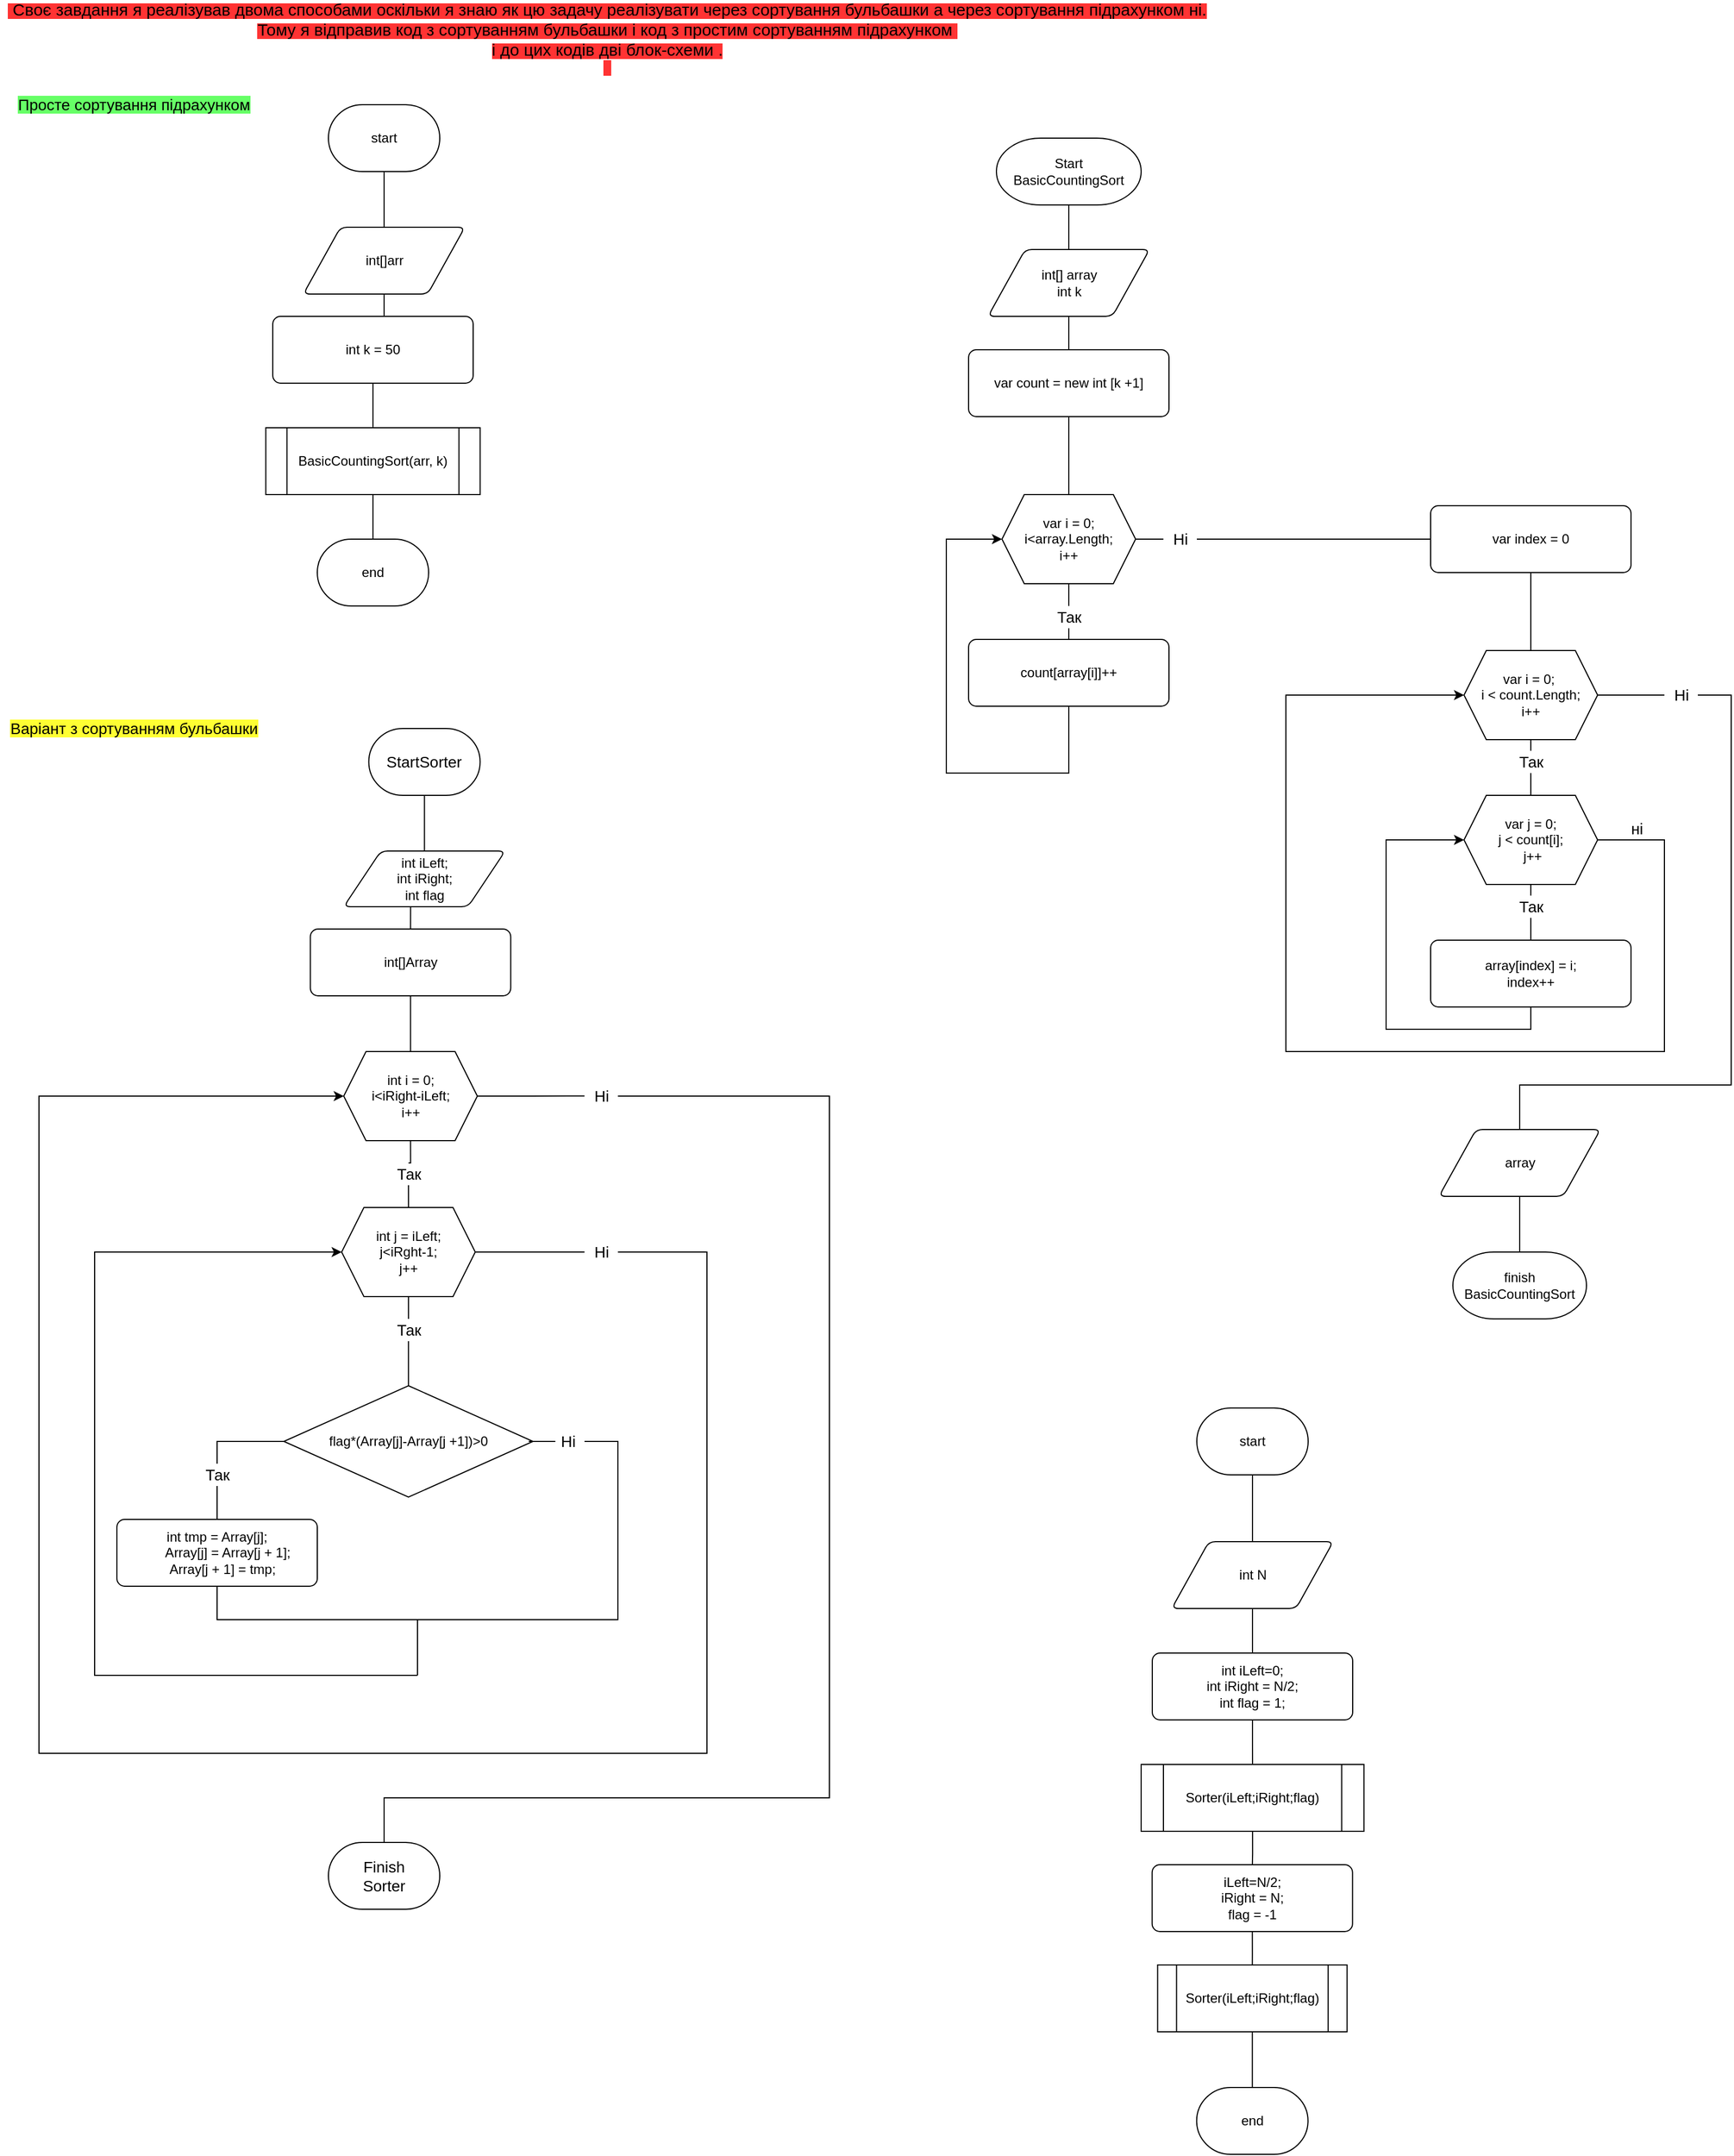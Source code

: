 <mxfile version="13.9.9" type="device"><diagram id="kf_9MciJ9-tfrME8IOqh" name="Сторінка-8"><mxGraphModel dx="1463" dy="846" grid="1" gridSize="10" guides="1" tooltips="1" connect="1" arrows="1" fold="1" page="1" pageScale="1" pageWidth="2339" pageHeight="3300" math="0" shadow="0"><root><mxCell id="FsfFeC30YdiEKR4lrUuj-0"/><mxCell id="FsfFeC30YdiEKR4lrUuj-1" parent="FsfFeC30YdiEKR4lrUuj-0"/><mxCell id="FsfFeC30YdiEKR4lrUuj-2" value="finish&lt;br&gt;BasicCountingSort" style="strokeWidth=1;html=1;shape=mxgraph.flowchart.terminator;whiteSpace=wrap;" parent="FsfFeC30YdiEKR4lrUuj-1" vertex="1"><mxGeometry x="1310" y="1150" width="120" height="60" as="geometry"/></mxCell><mxCell id="pcudjLyHEn-IwoY_Ccwi-2" style="edgeStyle=orthogonalEdgeStyle;rounded=0;orthogonalLoop=1;jettySize=auto;html=1;exitX=0.5;exitY=1;exitDx=0;exitDy=0;exitPerimeter=0;entryX=0.5;entryY=0;entryDx=0;entryDy=0;startArrow=none;startFill=0;endArrow=none;endFill=0;" parent="FsfFeC30YdiEKR4lrUuj-1" source="FsfFeC30YdiEKR4lrUuj-3" target="pcudjLyHEn-IwoY_Ccwi-1" edge="1"><mxGeometry relative="1" as="geometry"/></mxCell><mxCell id="FsfFeC30YdiEKR4lrUuj-3" value="Start BasicCountingSort" style="strokeWidth=1;html=1;shape=mxgraph.flowchart.terminator;whiteSpace=wrap;hachureGap=4;pointerEvents=0;" parent="FsfFeC30YdiEKR4lrUuj-1" vertex="1"><mxGeometry x="900" y="150" width="130" height="60" as="geometry"/></mxCell><mxCell id="pcudjLyHEn-IwoY_Ccwi-0" value="&lt;span style=&quot;background-color: rgb(255 , 51 , 51)&quot;&gt;&lt;font style=&quot;font-size: 15px&quot;&gt;&amp;nbsp;Своє завдання я реалізував двома способами оскільки я знаю як цю задачу реалізувати через сортування бульбашки а через сортування підрахунком ні.&lt;br&gt;&lt;/font&gt;&lt;font style=&quot;font-size: 15px&quot;&gt;Тому я відправив код з сортуванням бульбашки і код з простим сортуванням підрахунком&amp;nbsp;&lt;br&gt;&lt;/font&gt;&lt;font style=&quot;font-size: 15px&quot;&gt;і до цих кодів дві блок-схеми .&lt;br&gt;&lt;/font&gt;&amp;nbsp;&amp;nbsp;&lt;/span&gt;" style="text;html=1;align=center;verticalAlign=middle;resizable=0;points=[];autosize=1;" parent="FsfFeC30YdiEKR4lrUuj-1" vertex="1"><mxGeometry x="5" y="30" width="1090" height="60" as="geometry"/></mxCell><mxCell id="pcudjLyHEn-IwoY_Ccwi-5" style="edgeStyle=orthogonalEdgeStyle;rounded=0;orthogonalLoop=1;jettySize=auto;html=1;exitX=0.5;exitY=1;exitDx=0;exitDy=0;startArrow=none;startFill=0;endArrow=none;endFill=0;" parent="FsfFeC30YdiEKR4lrUuj-1" source="pcudjLyHEn-IwoY_Ccwi-1" target="pcudjLyHEn-IwoY_Ccwi-3" edge="1"><mxGeometry relative="1" as="geometry"/></mxCell><mxCell id="pcudjLyHEn-IwoY_Ccwi-1" value="int[] array&lt;br&gt;int k" style="shape=parallelogram;html=1;strokeWidth=1;perimeter=parallelogramPerimeter;whiteSpace=wrap;rounded=1;arcSize=12;size=0.23;" parent="FsfFeC30YdiEKR4lrUuj-1" vertex="1"><mxGeometry x="892.5" y="250" width="145" height="60" as="geometry"/></mxCell><mxCell id="pcudjLyHEn-IwoY_Ccwi-6" style="edgeStyle=orthogonalEdgeStyle;rounded=0;orthogonalLoop=1;jettySize=auto;html=1;exitX=0.5;exitY=1;exitDx=0;exitDy=0;entryX=0.5;entryY=0;entryDx=0;entryDy=0;startArrow=none;startFill=0;endArrow=none;endFill=0;" parent="FsfFeC30YdiEKR4lrUuj-1" source="pcudjLyHEn-IwoY_Ccwi-3" target="pcudjLyHEn-IwoY_Ccwi-4" edge="1"><mxGeometry relative="1" as="geometry"/></mxCell><mxCell id="pcudjLyHEn-IwoY_Ccwi-3" value="var count = new int [k +1]" style="rounded=1;whiteSpace=wrap;html=1;absoluteArcSize=1;arcSize=14;strokeWidth=1;" parent="FsfFeC30YdiEKR4lrUuj-1" vertex="1"><mxGeometry x="875" y="340" width="180" height="60" as="geometry"/></mxCell><mxCell id="pcudjLyHEn-IwoY_Ccwi-8" style="edgeStyle=orthogonalEdgeStyle;rounded=0;orthogonalLoop=1;jettySize=auto;html=1;exitX=0.5;exitY=1;exitDx=0;exitDy=0;entryX=0.5;entryY=0;entryDx=0;entryDy=0;startArrow=none;startFill=0;endArrow=none;endFill=0;" parent="FsfFeC30YdiEKR4lrUuj-1" source="CJ1qbDi6JG1JYIjYfmj2-3" target="pcudjLyHEn-IwoY_Ccwi-7" edge="1"><mxGeometry relative="1" as="geometry"/></mxCell><mxCell id="CJ1qbDi6JG1JYIjYfmj2-0" style="edgeStyle=orthogonalEdgeStyle;rounded=0;orthogonalLoop=1;jettySize=auto;html=1;exitX=1;exitY=0.5;exitDx=0;exitDy=0;startArrow=none;startFill=0;endArrow=none;endFill=0;entryX=0;entryY=0.5;entryDx=0;entryDy=0;" parent="FsfFeC30YdiEKR4lrUuj-1" source="CJ1qbDi6JG1JYIjYfmj2-5" target="CJ1qbDi6JG1JYIjYfmj2-7" edge="1"><mxGeometry relative="1" as="geometry"><mxPoint x="1110" y="510" as="targetPoint"/></mxGeometry></mxCell><mxCell id="pcudjLyHEn-IwoY_Ccwi-4" value="var i = 0; i&amp;lt;array.Length;&lt;br&gt;i++" style="shape=hexagon;perimeter=hexagonPerimeter2;whiteSpace=wrap;html=1;fixedSize=1;hachureGap=4;pointerEvents=0;" parent="FsfFeC30YdiEKR4lrUuj-1" vertex="1"><mxGeometry x="905" y="470" width="120" height="80" as="geometry"/></mxCell><mxCell id="CJ1qbDi6JG1JYIjYfmj2-1" style="edgeStyle=orthogonalEdgeStyle;rounded=0;orthogonalLoop=1;jettySize=auto;html=1;exitX=0.5;exitY=1;exitDx=0;exitDy=0;startArrow=none;startFill=0;endArrow=classic;endFill=1;entryX=0;entryY=0.5;entryDx=0;entryDy=0;" parent="FsfFeC30YdiEKR4lrUuj-1" source="pcudjLyHEn-IwoY_Ccwi-7" target="pcudjLyHEn-IwoY_Ccwi-4" edge="1"><mxGeometry relative="1" as="geometry"><mxPoint x="965" y="430" as="targetPoint"/><Array as="points"><mxPoint x="965" y="720"/><mxPoint x="855" y="720"/><mxPoint x="855" y="510"/></Array></mxGeometry></mxCell><mxCell id="pcudjLyHEn-IwoY_Ccwi-7" value="count[array[i]]++" style="rounded=1;whiteSpace=wrap;html=1;absoluteArcSize=1;arcSize=14;strokeWidth=1;" parent="FsfFeC30YdiEKR4lrUuj-1" vertex="1"><mxGeometry x="875" y="600" width="180" height="60" as="geometry"/></mxCell><mxCell id="CJ1qbDi6JG1JYIjYfmj2-3" value="&lt;span style=&quot;font-size: 14px&quot;&gt;Так&lt;/span&gt;" style="text;html=1;align=center;verticalAlign=middle;resizable=0;points=[];autosize=1;" parent="FsfFeC30YdiEKR4lrUuj-1" vertex="1"><mxGeometry x="945" y="570" width="40" height="20" as="geometry"/></mxCell><mxCell id="CJ1qbDi6JG1JYIjYfmj2-4" style="edgeStyle=orthogonalEdgeStyle;rounded=0;orthogonalLoop=1;jettySize=auto;html=1;exitX=0.5;exitY=1;exitDx=0;exitDy=0;entryX=0.5;entryY=0;entryDx=0;entryDy=0;startArrow=none;startFill=0;endArrow=none;endFill=0;" parent="FsfFeC30YdiEKR4lrUuj-1" source="pcudjLyHEn-IwoY_Ccwi-4" target="CJ1qbDi6JG1JYIjYfmj2-3" edge="1"><mxGeometry relative="1" as="geometry"><mxPoint x="965" y="550" as="sourcePoint"/><mxPoint x="965" y="600" as="targetPoint"/></mxGeometry></mxCell><mxCell id="CJ1qbDi6JG1JYIjYfmj2-5" value="&lt;span style=&quot;font-size: 14px&quot;&gt;Ні&lt;/span&gt;" style="text;html=1;align=center;verticalAlign=middle;resizable=0;points=[];autosize=1;" parent="FsfFeC30YdiEKR4lrUuj-1" vertex="1"><mxGeometry x="1050" y="500" width="30" height="20" as="geometry"/></mxCell><mxCell id="CJ1qbDi6JG1JYIjYfmj2-6" style="edgeStyle=orthogonalEdgeStyle;rounded=0;orthogonalLoop=1;jettySize=auto;html=1;exitX=1;exitY=0.5;exitDx=0;exitDy=0;startArrow=none;startFill=0;endArrow=none;endFill=0;" parent="FsfFeC30YdiEKR4lrUuj-1" source="pcudjLyHEn-IwoY_Ccwi-4" target="CJ1qbDi6JG1JYIjYfmj2-5" edge="1"><mxGeometry relative="1" as="geometry"><mxPoint x="1110" y="510" as="targetPoint"/><mxPoint x="1025" y="510" as="sourcePoint"/></mxGeometry></mxCell><mxCell id="CJ1qbDi6JG1JYIjYfmj2-9" style="edgeStyle=orthogonalEdgeStyle;rounded=0;orthogonalLoop=1;jettySize=auto;html=1;exitX=0.5;exitY=1;exitDx=0;exitDy=0;entryX=0.5;entryY=0;entryDx=0;entryDy=0;startArrow=none;startFill=0;endArrow=none;endFill=0;" parent="FsfFeC30YdiEKR4lrUuj-1" source="CJ1qbDi6JG1JYIjYfmj2-7" target="CJ1qbDi6JG1JYIjYfmj2-8" edge="1"><mxGeometry relative="1" as="geometry"/></mxCell><mxCell id="CJ1qbDi6JG1JYIjYfmj2-7" value="var index = 0" style="rounded=1;whiteSpace=wrap;html=1;absoluteArcSize=1;arcSize=14;strokeWidth=1;" parent="FsfFeC30YdiEKR4lrUuj-1" vertex="1"><mxGeometry x="1290" y="480" width="180" height="60" as="geometry"/></mxCell><mxCell id="CJ1qbDi6JG1JYIjYfmj2-11" style="edgeStyle=orthogonalEdgeStyle;rounded=0;orthogonalLoop=1;jettySize=auto;html=1;exitX=0.5;exitY=1;exitDx=0;exitDy=0;entryX=0.5;entryY=0;entryDx=0;entryDy=0;startArrow=none;startFill=0;endArrow=none;endFill=0;" parent="FsfFeC30YdiEKR4lrUuj-1" source="CJ1qbDi6JG1JYIjYfmj2-18" target="CJ1qbDi6JG1JYIjYfmj2-10" edge="1"><mxGeometry relative="1" as="geometry"/></mxCell><mxCell id="CJ1qbDi6JG1JYIjYfmj2-22" style="edgeStyle=orthogonalEdgeStyle;rounded=0;orthogonalLoop=1;jettySize=auto;html=1;exitX=1;exitY=0.5;exitDx=0;exitDy=0;startArrow=none;startFill=0;endArrow=none;endFill=0;" parent="FsfFeC30YdiEKR4lrUuj-1" source="D9-PMc0GPp5RgJ6MKdMw-0" target="CJ1qbDi6JG1JYIjYfmj2-23" edge="1"><mxGeometry relative="1" as="geometry"><mxPoint x="1370" y="1070" as="targetPoint"/><Array as="points"><mxPoint x="1560" y="650"/><mxPoint x="1560" y="1000"/><mxPoint x="1370" y="1000"/></Array></mxGeometry></mxCell><mxCell id="CJ1qbDi6JG1JYIjYfmj2-8" value="var i = 0;&amp;nbsp;&lt;br&gt;i &amp;lt; count.Length;&lt;br&gt;i++" style="shape=hexagon;perimeter=hexagonPerimeter2;whiteSpace=wrap;html=1;fixedSize=1;hachureGap=4;pointerEvents=0;" parent="FsfFeC30YdiEKR4lrUuj-1" vertex="1"><mxGeometry x="1320" y="610" width="120" height="80" as="geometry"/></mxCell><mxCell id="CJ1qbDi6JG1JYIjYfmj2-13" style="edgeStyle=orthogonalEdgeStyle;rounded=0;orthogonalLoop=1;jettySize=auto;html=1;exitX=0.5;exitY=1;exitDx=0;exitDy=0;entryX=0.5;entryY=0;entryDx=0;entryDy=0;startArrow=none;startFill=0;endArrow=none;endFill=0;" parent="FsfFeC30YdiEKR4lrUuj-1" source="CJ1qbDi6JG1JYIjYfmj2-15" target="CJ1qbDi6JG1JYIjYfmj2-12" edge="1"><mxGeometry relative="1" as="geometry"/></mxCell><mxCell id="CJ1qbDi6JG1JYIjYfmj2-21" style="edgeStyle=orthogonalEdgeStyle;rounded=0;orthogonalLoop=1;jettySize=auto;html=1;exitX=1;exitY=0.5;exitDx=0;exitDy=0;startArrow=none;startFill=0;endArrow=classic;endFill=1;entryX=0;entryY=0.5;entryDx=0;entryDy=0;" parent="FsfFeC30YdiEKR4lrUuj-1" source="CJ1qbDi6JG1JYIjYfmj2-10" target="CJ1qbDi6JG1JYIjYfmj2-8" edge="1"><mxGeometry relative="1" as="geometry"><mxPoint x="1080" y="960" as="targetPoint"/><Array as="points"><mxPoint x="1500" y="780"/><mxPoint x="1500" y="970"/><mxPoint x="1160" y="970"/><mxPoint x="1160" y="650"/></Array></mxGeometry></mxCell><mxCell id="CJ1qbDi6JG1JYIjYfmj2-10" value="var j = 0;&lt;br&gt;j &amp;lt; count[i];&lt;br&gt;&amp;nbsp;j++" style="shape=hexagon;perimeter=hexagonPerimeter2;whiteSpace=wrap;html=1;fixedSize=1;hachureGap=4;pointerEvents=0;" parent="FsfFeC30YdiEKR4lrUuj-1" vertex="1"><mxGeometry x="1320" y="740" width="120" height="80" as="geometry"/></mxCell><mxCell id="CJ1qbDi6JG1JYIjYfmj2-20" style="edgeStyle=orthogonalEdgeStyle;rounded=0;orthogonalLoop=1;jettySize=auto;html=1;exitX=0.5;exitY=1;exitDx=0;exitDy=0;startArrow=none;startFill=0;endArrow=classic;endFill=1;entryX=0;entryY=0.5;entryDx=0;entryDy=0;" parent="FsfFeC30YdiEKR4lrUuj-1" source="CJ1qbDi6JG1JYIjYfmj2-12" target="CJ1qbDi6JG1JYIjYfmj2-10" edge="1"><mxGeometry relative="1" as="geometry"><mxPoint x="1290" y="800" as="targetPoint"/><Array as="points"><mxPoint x="1380" y="950"/><mxPoint x="1250" y="950"/><mxPoint x="1250" y="780"/></Array></mxGeometry></mxCell><mxCell id="CJ1qbDi6JG1JYIjYfmj2-12" value="array[index] = i;&lt;br&gt;index++" style="rounded=1;whiteSpace=wrap;html=1;absoluteArcSize=1;arcSize=14;strokeWidth=1;" parent="FsfFeC30YdiEKR4lrUuj-1" vertex="1"><mxGeometry x="1290" y="870" width="180" height="60" as="geometry"/></mxCell><mxCell id="CJ1qbDi6JG1JYIjYfmj2-15" value="&lt;font style=&quot;font-size: 14px&quot;&gt;Так&lt;/font&gt;" style="text;html=1;align=center;verticalAlign=middle;resizable=0;points=[];autosize=1;" parent="FsfFeC30YdiEKR4lrUuj-1" vertex="1"><mxGeometry x="1360" y="830" width="40" height="20" as="geometry"/></mxCell><mxCell id="CJ1qbDi6JG1JYIjYfmj2-16" style="edgeStyle=orthogonalEdgeStyle;rounded=0;orthogonalLoop=1;jettySize=auto;html=1;exitX=0.5;exitY=1;exitDx=0;exitDy=0;entryX=0.5;entryY=0;entryDx=0;entryDy=0;startArrow=none;startFill=0;endArrow=none;endFill=0;" parent="FsfFeC30YdiEKR4lrUuj-1" source="CJ1qbDi6JG1JYIjYfmj2-10" target="CJ1qbDi6JG1JYIjYfmj2-15" edge="1"><mxGeometry relative="1" as="geometry"><mxPoint x="1380" y="820" as="sourcePoint"/><mxPoint x="1380" y="870" as="targetPoint"/></mxGeometry></mxCell><mxCell id="CJ1qbDi6JG1JYIjYfmj2-18" value="&lt;font style=&quot;font-size: 14px&quot;&gt;Так&lt;/font&gt;" style="text;html=1;align=center;verticalAlign=middle;resizable=0;points=[];autosize=1;" parent="FsfFeC30YdiEKR4lrUuj-1" vertex="1"><mxGeometry x="1360" y="700" width="40" height="20" as="geometry"/></mxCell><mxCell id="CJ1qbDi6JG1JYIjYfmj2-19" style="edgeStyle=orthogonalEdgeStyle;rounded=0;orthogonalLoop=1;jettySize=auto;html=1;exitX=0.5;exitY=1;exitDx=0;exitDy=0;entryX=0.5;entryY=0;entryDx=0;entryDy=0;startArrow=none;startFill=0;endArrow=none;endFill=0;" parent="FsfFeC30YdiEKR4lrUuj-1" source="CJ1qbDi6JG1JYIjYfmj2-8" target="CJ1qbDi6JG1JYIjYfmj2-18" edge="1"><mxGeometry relative="1" as="geometry"><mxPoint x="1380" y="690" as="sourcePoint"/><mxPoint x="1380" y="740" as="targetPoint"/></mxGeometry></mxCell><mxCell id="muwZJyDsFNv6uwv7J8aJ-0" style="edgeStyle=orthogonalEdgeStyle;rounded=0;orthogonalLoop=1;jettySize=auto;html=1;exitX=0.5;exitY=1;exitDx=0;exitDy=0;entryX=0.5;entryY=0;entryDx=0;entryDy=0;entryPerimeter=0;startArrow=none;startFill=0;endArrow=none;endFill=0;" parent="FsfFeC30YdiEKR4lrUuj-1" source="CJ1qbDi6JG1JYIjYfmj2-23" target="FsfFeC30YdiEKR4lrUuj-2" edge="1"><mxGeometry relative="1" as="geometry"/></mxCell><mxCell id="CJ1qbDi6JG1JYIjYfmj2-23" value="array" style="shape=parallelogram;html=1;strokeWidth=1;perimeter=parallelogramPerimeter;whiteSpace=wrap;rounded=1;arcSize=12;size=0.23;" parent="FsfFeC30YdiEKR4lrUuj-1" vertex="1"><mxGeometry x="1297.5" y="1040" width="145" height="60" as="geometry"/></mxCell><mxCell id="muwZJyDsFNv6uwv7J8aJ-4" style="edgeStyle=orthogonalEdgeStyle;rounded=0;orthogonalLoop=1;jettySize=auto;html=1;exitX=0.5;exitY=1;exitDx=0;exitDy=0;exitPerimeter=0;entryX=0.5;entryY=0;entryDx=0;entryDy=0;startArrow=none;startFill=0;endArrow=none;endFill=0;" parent="FsfFeC30YdiEKR4lrUuj-1" source="muwZJyDsFNv6uwv7J8aJ-1" target="muwZJyDsFNv6uwv7J8aJ-3" edge="1"><mxGeometry relative="1" as="geometry"/></mxCell><mxCell id="muwZJyDsFNv6uwv7J8aJ-1" value="start" style="strokeWidth=1;html=1;shape=mxgraph.flowchart.terminator;whiteSpace=wrap;hachureGap=4;pointerEvents=0;" parent="FsfFeC30YdiEKR4lrUuj-1" vertex="1"><mxGeometry x="300" y="120" width="100" height="60" as="geometry"/></mxCell><mxCell id="muwZJyDsFNv6uwv7J8aJ-2" value="end" style="strokeWidth=1;html=1;shape=mxgraph.flowchart.terminator;whiteSpace=wrap;" parent="FsfFeC30YdiEKR4lrUuj-1" vertex="1"><mxGeometry x="290" y="510" width="100" height="60" as="geometry"/></mxCell><mxCell id="muwZJyDsFNv6uwv7J8aJ-5" style="edgeStyle=orthogonalEdgeStyle;rounded=0;orthogonalLoop=1;jettySize=auto;html=1;exitX=0.5;exitY=1;exitDx=0;exitDy=0;startArrow=none;startFill=0;endArrow=none;endFill=0;" parent="FsfFeC30YdiEKR4lrUuj-1" source="muwZJyDsFNv6uwv7J8aJ-3" target="muwZJyDsFNv6uwv7J8aJ-6" edge="1"><mxGeometry relative="1" as="geometry"><mxPoint x="340" y="320" as="targetPoint"/></mxGeometry></mxCell><mxCell id="muwZJyDsFNv6uwv7J8aJ-3" value="int[]arr" style="shape=parallelogram;html=1;strokeWidth=1;perimeter=parallelogramPerimeter;whiteSpace=wrap;rounded=1;arcSize=12;size=0.23;" parent="FsfFeC30YdiEKR4lrUuj-1" vertex="1"><mxGeometry x="277.5" y="230" width="145" height="60" as="geometry"/></mxCell><mxCell id="muwZJyDsFNv6uwv7J8aJ-8" style="edgeStyle=orthogonalEdgeStyle;rounded=0;orthogonalLoop=1;jettySize=auto;html=1;exitX=0.5;exitY=1;exitDx=0;exitDy=0;entryX=0.5;entryY=0;entryDx=0;entryDy=0;startArrow=none;startFill=0;endArrow=none;endFill=0;" parent="FsfFeC30YdiEKR4lrUuj-1" source="muwZJyDsFNv6uwv7J8aJ-6" target="muwZJyDsFNv6uwv7J8aJ-7" edge="1"><mxGeometry relative="1" as="geometry"/></mxCell><mxCell id="muwZJyDsFNv6uwv7J8aJ-6" value="int k = 50" style="rounded=1;whiteSpace=wrap;html=1;absoluteArcSize=1;arcSize=14;strokeWidth=1;" parent="FsfFeC30YdiEKR4lrUuj-1" vertex="1"><mxGeometry x="250" y="310" width="180" height="60" as="geometry"/></mxCell><mxCell id="muwZJyDsFNv6uwv7J8aJ-9" style="edgeStyle=orthogonalEdgeStyle;rounded=0;orthogonalLoop=1;jettySize=auto;html=1;exitX=0.5;exitY=1;exitDx=0;exitDy=0;entryX=0.5;entryY=0;entryDx=0;entryDy=0;entryPerimeter=0;startArrow=none;startFill=0;endArrow=none;endFill=0;" parent="FsfFeC30YdiEKR4lrUuj-1" source="muwZJyDsFNv6uwv7J8aJ-7" target="muwZJyDsFNv6uwv7J8aJ-2" edge="1"><mxGeometry relative="1" as="geometry"/></mxCell><mxCell id="muwZJyDsFNv6uwv7J8aJ-7" value="BasicCountingSort(arr, k)" style="shape=process;whiteSpace=wrap;html=1;backgroundOutline=1;" parent="FsfFeC30YdiEKR4lrUuj-1" vertex="1"><mxGeometry x="243.75" y="410" width="192.5" height="60" as="geometry"/></mxCell><mxCell id="muwZJyDsFNv6uwv7J8aJ-10" value="&lt;font style=&quot;font-size: 14px ; background-color: rgb(102 , 255 , 102)&quot;&gt;Просте сортування підрахунком&lt;/font&gt;" style="text;html=1;align=center;verticalAlign=middle;resizable=0;points=[];autosize=1;" parent="FsfFeC30YdiEKR4lrUuj-1" vertex="1"><mxGeometry x="15" y="110" width="220" height="20" as="geometry"/></mxCell><mxCell id="muwZJyDsFNv6uwv7J8aJ-12" value="&lt;font style=&quot;font-size: 14px ; background-color: rgb(255 , 255 , 51)&quot;&gt;Варіант з сортуванням бульбашки&lt;/font&gt;" style="text;html=1;align=center;verticalAlign=middle;resizable=0;points=[];autosize=1;" parent="FsfFeC30YdiEKR4lrUuj-1" vertex="1"><mxGeometry x="5" y="670" width="240" height="20" as="geometry"/></mxCell><mxCell id="muwZJyDsFNv6uwv7J8aJ-13" value="&lt;font style=&quot;font-size: 14px&quot;&gt;Finish&lt;/font&gt;&lt;br&gt;&lt;font style=&quot;font-size: 14px&quot;&gt;Sorter&lt;/font&gt;" style="strokeWidth=1;html=1;shape=mxgraph.flowchart.terminator;whiteSpace=wrap;" parent="FsfFeC30YdiEKR4lrUuj-1" vertex="1"><mxGeometry x="300" y="1680" width="100" height="60" as="geometry"/></mxCell><mxCell id="muwZJyDsFNv6uwv7J8aJ-16" style="edgeStyle=orthogonalEdgeStyle;rounded=0;orthogonalLoop=1;jettySize=auto;html=1;exitX=0.5;exitY=1;exitDx=0;exitDy=0;exitPerimeter=0;startArrow=none;startFill=0;endArrow=none;endFill=0;" parent="FsfFeC30YdiEKR4lrUuj-1" source="muwZJyDsFNv6uwv7J8aJ-14" target="muwZJyDsFNv6uwv7J8aJ-15" edge="1"><mxGeometry relative="1" as="geometry"/></mxCell><mxCell id="muwZJyDsFNv6uwv7J8aJ-14" value="&lt;font style=&quot;font-size: 14px&quot;&gt;StartSorter&lt;/font&gt;" style="strokeWidth=1;html=1;shape=mxgraph.flowchart.terminator;whiteSpace=wrap;hachureGap=4;pointerEvents=0;" parent="FsfFeC30YdiEKR4lrUuj-1" vertex="1"><mxGeometry x="336.25" y="680" width="100" height="60" as="geometry"/></mxCell><mxCell id="muwZJyDsFNv6uwv7J8aJ-30" style="edgeStyle=orthogonalEdgeStyle;rounded=0;orthogonalLoop=1;jettySize=auto;html=1;exitX=0.5;exitY=1;exitDx=0;exitDy=0;entryX=0.5;entryY=0;entryDx=0;entryDy=0;startArrow=none;startFill=0;endArrow=none;endFill=0;" parent="FsfFeC30YdiEKR4lrUuj-1" source="muwZJyDsFNv6uwv7J8aJ-15" target="muwZJyDsFNv6uwv7J8aJ-29" edge="1"><mxGeometry relative="1" as="geometry"/></mxCell><mxCell id="muwZJyDsFNv6uwv7J8aJ-15" value="int iLeft;&lt;br&gt;int iRight;&lt;br&gt;int flag" style="shape=parallelogram;html=1;strokeWidth=1;perimeter=parallelogramPerimeter;whiteSpace=wrap;rounded=1;arcSize=12;size=0.23;" parent="FsfFeC30YdiEKR4lrUuj-1" vertex="1"><mxGeometry x="313.75" y="790" width="145" height="50" as="geometry"/></mxCell><mxCell id="muwZJyDsFNv6uwv7J8aJ-51" style="edgeStyle=orthogonalEdgeStyle;rounded=0;orthogonalLoop=1;jettySize=auto;html=1;exitX=0.5;exitY=1;exitDx=0;exitDy=0;startArrow=none;startFill=0;endArrow=none;endFill=0;" parent="FsfFeC30YdiEKR4lrUuj-1" source="muwZJyDsFNv6uwv7J8aJ-24" target="muwZJyDsFNv6uwv7J8aJ-21" edge="1"><mxGeometry relative="1" as="geometry"/></mxCell><mxCell id="muwZJyDsFNv6uwv7J8aJ-59" style="edgeStyle=orthogonalEdgeStyle;rounded=0;orthogonalLoop=1;jettySize=auto;html=1;exitX=1;exitY=0.5;exitDx=0;exitDy=0;entryX=0.5;entryY=0;entryDx=0;entryDy=0;entryPerimeter=0;startArrow=none;startFill=0;endArrow=none;endFill=0;" parent="FsfFeC30YdiEKR4lrUuj-1" source="muwZJyDsFNv6uwv7J8aJ-60" target="muwZJyDsFNv6uwv7J8aJ-13" edge="1"><mxGeometry relative="1" as="geometry"><Array as="points"><mxPoint x="750" y="1010"/><mxPoint x="750" y="1640"/><mxPoint x="350" y="1640"/></Array></mxGeometry></mxCell><mxCell id="muwZJyDsFNv6uwv7J8aJ-63" style="edgeStyle=orthogonalEdgeStyle;rounded=0;orthogonalLoop=1;jettySize=auto;html=1;exitX=1;exitY=0.5;exitDx=0;exitDy=0;startArrow=none;startFill=0;endArrow=none;endFill=0;" parent="FsfFeC30YdiEKR4lrUuj-1" source="muwZJyDsFNv6uwv7J8aJ-17" edge="1"><mxGeometry relative="1" as="geometry"><mxPoint x="530" y="1009.882" as="targetPoint"/></mxGeometry></mxCell><mxCell id="muwZJyDsFNv6uwv7J8aJ-17" value="int i = 0;&lt;br&gt;i&amp;lt;iRight-iLeft;&lt;br&gt;i++" style="shape=hexagon;perimeter=hexagonPerimeter2;whiteSpace=wrap;html=1;fixedSize=1;hachureGap=4;pointerEvents=0;" parent="FsfFeC30YdiEKR4lrUuj-1" vertex="1"><mxGeometry x="313.75" y="970" width="120" height="80" as="geometry"/></mxCell><mxCell id="muwZJyDsFNv6uwv7J8aJ-28" style="edgeStyle=orthogonalEdgeStyle;rounded=0;orthogonalLoop=1;jettySize=auto;html=1;exitX=0.5;exitY=1;exitDx=0;exitDy=0;startArrow=none;startFill=0;endArrow=none;endFill=0;" parent="FsfFeC30YdiEKR4lrUuj-1" source="muwZJyDsFNv6uwv7J8aJ-34" target="muwZJyDsFNv6uwv7J8aJ-27" edge="1"><mxGeometry relative="1" as="geometry"/></mxCell><mxCell id="muwZJyDsFNv6uwv7J8aJ-55" style="edgeStyle=orthogonalEdgeStyle;rounded=0;orthogonalLoop=1;jettySize=auto;html=1;exitX=0;exitY=0.5;exitDx=0;exitDy=0;startArrow=classic;startFill=1;endArrow=none;endFill=0;" parent="FsfFeC30YdiEKR4lrUuj-1" source="muwZJyDsFNv6uwv7J8aJ-21" edge="1"><mxGeometry relative="1" as="geometry"><mxPoint x="380" y="1530" as="targetPoint"/><Array as="points"><mxPoint x="90" y="1150"/><mxPoint x="90" y="1530"/><mxPoint x="380" y="1530"/></Array></mxGeometry></mxCell><mxCell id="muwZJyDsFNv6uwv7J8aJ-56" style="edgeStyle=orthogonalEdgeStyle;rounded=0;orthogonalLoop=1;jettySize=auto;html=1;exitX=1;exitY=0.5;exitDx=0;exitDy=0;startArrow=none;startFill=0;endArrow=classic;endFill=1;entryX=0;entryY=0.5;entryDx=0;entryDy=0;" parent="FsfFeC30YdiEKR4lrUuj-1" source="muwZJyDsFNv6uwv7J8aJ-57" target="muwZJyDsFNv6uwv7J8aJ-17" edge="1"><mxGeometry relative="1" as="geometry"><mxPoint x="40" y="1040" as="targetPoint"/><Array as="points"><mxPoint x="640" y="1150"/><mxPoint x="640" y="1600"/><mxPoint x="40" y="1600"/><mxPoint x="40" y="1010"/></Array></mxGeometry></mxCell><mxCell id="muwZJyDsFNv6uwv7J8aJ-21" value="&lt;span&gt;int j = iLeft;&lt;/span&gt;&lt;br&gt;&lt;span&gt;j&amp;lt;iRght-1;&lt;/span&gt;&lt;br&gt;&lt;span&gt;j++&lt;/span&gt;" style="shape=hexagon;perimeter=hexagonPerimeter2;whiteSpace=wrap;html=1;fixedSize=1;hachureGap=4;pointerEvents=0;" parent="FsfFeC30YdiEKR4lrUuj-1" vertex="1"><mxGeometry x="311.88" y="1110" width="120" height="80" as="geometry"/></mxCell><mxCell id="muwZJyDsFNv6uwv7J8aJ-27" value="flag*(Array[j]-Array[j +1])&amp;gt;0" style="strokeWidth=1;html=1;shape=mxgraph.flowchart.decision;whiteSpace=wrap;rounded=1;" parent="FsfFeC30YdiEKR4lrUuj-1" vertex="1"><mxGeometry x="260" y="1270" width="223.75" height="100" as="geometry"/></mxCell><mxCell id="muwZJyDsFNv6uwv7J8aJ-31" style="edgeStyle=orthogonalEdgeStyle;rounded=0;orthogonalLoop=1;jettySize=auto;html=1;exitX=0.5;exitY=1;exitDx=0;exitDy=0;entryX=0.5;entryY=0;entryDx=0;entryDy=0;startArrow=none;startFill=0;endArrow=none;endFill=0;" parent="FsfFeC30YdiEKR4lrUuj-1" source="muwZJyDsFNv6uwv7J8aJ-29" target="muwZJyDsFNv6uwv7J8aJ-17" edge="1"><mxGeometry relative="1" as="geometry"/></mxCell><mxCell id="muwZJyDsFNv6uwv7J8aJ-29" value="int[]Array" style="rounded=1;whiteSpace=wrap;html=1;absoluteArcSize=1;arcSize=14;strokeWidth=1;" parent="FsfFeC30YdiEKR4lrUuj-1" vertex="1"><mxGeometry x="283.75" y="860" width="180" height="60" as="geometry"/></mxCell><mxCell id="muwZJyDsFNv6uwv7J8aJ-34" value="&lt;font style=&quot;font-size: 14px&quot;&gt;Так&lt;/font&gt;" style="text;html=1;align=center;verticalAlign=middle;resizable=0;points=[];autosize=1;" parent="FsfFeC30YdiEKR4lrUuj-1" vertex="1"><mxGeometry x="351.88" y="1210" width="40" height="20" as="geometry"/></mxCell><mxCell id="muwZJyDsFNv6uwv7J8aJ-35" style="edgeStyle=orthogonalEdgeStyle;rounded=0;orthogonalLoop=1;jettySize=auto;html=1;exitX=0.5;exitY=1;exitDx=0;exitDy=0;startArrow=none;startFill=0;endArrow=none;endFill=0;" parent="FsfFeC30YdiEKR4lrUuj-1" source="muwZJyDsFNv6uwv7J8aJ-21" target="muwZJyDsFNv6uwv7J8aJ-34" edge="1"><mxGeometry relative="1" as="geometry"><mxPoint x="386.25" y="1200" as="sourcePoint"/><mxPoint x="386.25" y="1250" as="targetPoint"/></mxGeometry></mxCell><mxCell id="muwZJyDsFNv6uwv7J8aJ-46" style="edgeStyle=orthogonalEdgeStyle;rounded=0;orthogonalLoop=1;jettySize=auto;html=1;exitX=0.5;exitY=1;exitDx=0;exitDy=0;startArrow=none;startFill=0;endArrow=none;endFill=0;" parent="FsfFeC30YdiEKR4lrUuj-1" source="muwZJyDsFNv6uwv7J8aJ-37" edge="1"><mxGeometry relative="1" as="geometry"><mxPoint x="400" y="1480" as="targetPoint"/><Array as="points"><mxPoint x="200" y="1480"/></Array></mxGeometry></mxCell><mxCell id="muwZJyDsFNv6uwv7J8aJ-37" value="&lt;div&gt;int tmp = Array[j];&lt;/div&gt;&lt;div&gt;&amp;nbsp; &amp;nbsp; &amp;nbsp; Array[j] = Array[j + 1];&lt;/div&gt;&lt;div&gt;&amp;nbsp; &amp;nbsp;Array[j + 1] = tmp;&lt;/div&gt;" style="rounded=1;whiteSpace=wrap;html=1;absoluteArcSize=1;arcSize=14;strokeWidth=1;" parent="FsfFeC30YdiEKR4lrUuj-1" vertex="1"><mxGeometry x="110" y="1390" width="180" height="60" as="geometry"/></mxCell><mxCell id="muwZJyDsFNv6uwv7J8aJ-42" value="" style="edgeStyle=orthogonalEdgeStyle;rounded=0;orthogonalLoop=1;jettySize=auto;html=1;startArrow=none;startFill=0;endArrow=none;endFill=0;" parent="FsfFeC30YdiEKR4lrUuj-1" source="muwZJyDsFNv6uwv7J8aJ-40" target="muwZJyDsFNv6uwv7J8aJ-37" edge="1"><mxGeometry relative="1" as="geometry"/></mxCell><mxCell id="muwZJyDsFNv6uwv7J8aJ-40" value="&lt;font style=&quot;font-size: 14px&quot;&gt;Так&lt;/font&gt;" style="text;html=1;align=center;verticalAlign=middle;resizable=0;points=[];autosize=1;" parent="FsfFeC30YdiEKR4lrUuj-1" vertex="1"><mxGeometry x="180" y="1340" width="40" height="20" as="geometry"/></mxCell><mxCell id="muwZJyDsFNv6uwv7J8aJ-41" style="edgeStyle=orthogonalEdgeStyle;rounded=0;orthogonalLoop=1;jettySize=auto;html=1;exitX=0;exitY=0.5;exitDx=0;exitDy=0;exitPerimeter=0;entryX=0.5;entryY=0;entryDx=0;entryDy=0;startArrow=none;startFill=0;endArrow=none;endFill=0;" parent="FsfFeC30YdiEKR4lrUuj-1" source="muwZJyDsFNv6uwv7J8aJ-27" target="muwZJyDsFNv6uwv7J8aJ-40" edge="1"><mxGeometry relative="1" as="geometry"><mxPoint x="274.38" y="1320" as="sourcePoint"/><mxPoint x="200" y="1390" as="targetPoint"/></mxGeometry></mxCell><mxCell id="muwZJyDsFNv6uwv7J8aJ-49" style="edgeStyle=orthogonalEdgeStyle;rounded=0;orthogonalLoop=1;jettySize=auto;html=1;exitX=1;exitY=0.5;exitDx=0;exitDy=0;exitPerimeter=0;startArrow=none;startFill=0;endArrow=none;endFill=0;" parent="FsfFeC30YdiEKR4lrUuj-1" source="muwZJyDsFNv6uwv7J8aJ-44" edge="1"><mxGeometry relative="1" as="geometry"><mxPoint x="380" y="1530" as="targetPoint"/><mxPoint x="498.13" y="1320" as="sourcePoint"/><Array as="points"><mxPoint x="560" y="1320"/><mxPoint x="560" y="1480"/><mxPoint x="380" y="1480"/><mxPoint x="380" y="1530"/></Array></mxGeometry></mxCell><mxCell id="muwZJyDsFNv6uwv7J8aJ-24" value="&lt;font style=&quot;font-size: 14px&quot;&gt;Так&lt;/font&gt;" style="text;html=1;align=center;verticalAlign=middle;resizable=0;points=[];autosize=1;" parent="FsfFeC30YdiEKR4lrUuj-1" vertex="1"><mxGeometry x="351.88" y="1070" width="40" height="20" as="geometry"/></mxCell><mxCell id="muwZJyDsFNv6uwv7J8aJ-52" style="edgeStyle=orthogonalEdgeStyle;rounded=0;orthogonalLoop=1;jettySize=auto;html=1;exitX=0.5;exitY=1;exitDx=0;exitDy=0;startArrow=none;startFill=0;endArrow=none;endFill=0;" parent="FsfFeC30YdiEKR4lrUuj-1" source="muwZJyDsFNv6uwv7J8aJ-17" target="muwZJyDsFNv6uwv7J8aJ-24" edge="1"><mxGeometry relative="1" as="geometry"><mxPoint x="373.75" y="1050" as="sourcePoint"/><mxPoint x="373.75" y="1120" as="targetPoint"/></mxGeometry></mxCell><mxCell id="muwZJyDsFNv6uwv7J8aJ-44" value="&lt;font style=&quot;font-size: 14px&quot;&gt;Ні&lt;/font&gt;" style="text;html=1;align=center;verticalAlign=middle;resizable=0;points=[];autosize=1;" parent="FsfFeC30YdiEKR4lrUuj-1" vertex="1"><mxGeometry x="500" y="1310" width="30" height="20" as="geometry"/></mxCell><mxCell id="muwZJyDsFNv6uwv7J8aJ-54" style="edgeStyle=orthogonalEdgeStyle;rounded=0;orthogonalLoop=1;jettySize=auto;html=1;exitX=1;exitY=0.5;exitDx=0;exitDy=0;exitPerimeter=0;startArrow=none;startFill=0;endArrow=none;endFill=0;" parent="FsfFeC30YdiEKR4lrUuj-1" source="muwZJyDsFNv6uwv7J8aJ-27" target="muwZJyDsFNv6uwv7J8aJ-44" edge="1"><mxGeometry relative="1" as="geometry"><mxPoint x="400" y="1590" as="targetPoint"/><mxPoint x="483.75" y="1320" as="sourcePoint"/><Array as="points"/></mxGeometry></mxCell><mxCell id="muwZJyDsFNv6uwv7J8aJ-57" value="&lt;font style=&quot;font-size: 14px&quot;&gt;Ні&lt;/font&gt;" style="text;html=1;align=center;verticalAlign=middle;resizable=0;points=[];autosize=1;" parent="FsfFeC30YdiEKR4lrUuj-1" vertex="1"><mxGeometry x="530" y="1140" width="30" height="20" as="geometry"/></mxCell><mxCell id="muwZJyDsFNv6uwv7J8aJ-58" style="edgeStyle=orthogonalEdgeStyle;rounded=0;orthogonalLoop=1;jettySize=auto;html=1;exitX=1;exitY=0.5;exitDx=0;exitDy=0;startArrow=none;startFill=0;endArrow=none;endFill=0;" parent="FsfFeC30YdiEKR4lrUuj-1" source="muwZJyDsFNv6uwv7J8aJ-21" target="muwZJyDsFNv6uwv7J8aJ-57" edge="1"><mxGeometry relative="1" as="geometry"><mxPoint x="330" y="1650" as="targetPoint"/><mxPoint x="431.88" y="1150" as="sourcePoint"/><Array as="points"/></mxGeometry></mxCell><mxCell id="muwZJyDsFNv6uwv7J8aJ-60" value="&lt;font style=&quot;font-size: 14px&quot;&gt;Ні&lt;/font&gt;" style="text;html=1;align=center;verticalAlign=middle;resizable=0;points=[];autosize=1;" parent="FsfFeC30YdiEKR4lrUuj-1" vertex="1"><mxGeometry x="530" y="1000" width="30" height="20" as="geometry"/></mxCell><mxCell id="muwZJyDsFNv6uwv7J8aJ-67" style="edgeStyle=orthogonalEdgeStyle;rounded=0;orthogonalLoop=1;jettySize=auto;html=1;exitX=0.5;exitY=1;exitDx=0;exitDy=0;exitPerimeter=0;startArrow=none;startFill=0;endArrow=none;endFill=0;" parent="FsfFeC30YdiEKR4lrUuj-1" source="muwZJyDsFNv6uwv7J8aJ-64" target="muwZJyDsFNv6uwv7J8aJ-66" edge="1"><mxGeometry relative="1" as="geometry"/></mxCell><mxCell id="muwZJyDsFNv6uwv7J8aJ-64" value="start" style="strokeWidth=1;html=1;shape=mxgraph.flowchart.terminator;whiteSpace=wrap;hachureGap=4;pointerEvents=0;" parent="FsfFeC30YdiEKR4lrUuj-1" vertex="1"><mxGeometry x="1080" y="1290" width="100" height="60" as="geometry"/></mxCell><mxCell id="muwZJyDsFNv6uwv7J8aJ-65" value="end" style="strokeWidth=1;html=1;shape=mxgraph.flowchart.terminator;whiteSpace=wrap;" parent="FsfFeC30YdiEKR4lrUuj-1" vertex="1"><mxGeometry x="1079.86" y="1900" width="100" height="60" as="geometry"/></mxCell><mxCell id="muwZJyDsFNv6uwv7J8aJ-69" style="edgeStyle=orthogonalEdgeStyle;rounded=0;orthogonalLoop=1;jettySize=auto;html=1;exitX=0.5;exitY=1;exitDx=0;exitDy=0;entryX=0.5;entryY=0;entryDx=0;entryDy=0;startArrow=none;startFill=0;endArrow=none;endFill=0;" parent="FsfFeC30YdiEKR4lrUuj-1" source="muwZJyDsFNv6uwv7J8aJ-66" target="muwZJyDsFNv6uwv7J8aJ-68" edge="1"><mxGeometry relative="1" as="geometry"/></mxCell><mxCell id="muwZJyDsFNv6uwv7J8aJ-66" value="int N" style="shape=parallelogram;html=1;strokeWidth=1;perimeter=parallelogramPerimeter;whiteSpace=wrap;rounded=1;arcSize=12;size=0.23;" parent="FsfFeC30YdiEKR4lrUuj-1" vertex="1"><mxGeometry x="1057.5" y="1410" width="145" height="60" as="geometry"/></mxCell><mxCell id="muwZJyDsFNv6uwv7J8aJ-70" style="edgeStyle=orthogonalEdgeStyle;rounded=0;orthogonalLoop=1;jettySize=auto;html=1;exitX=0.5;exitY=1;exitDx=0;exitDy=0;startArrow=none;startFill=0;endArrow=none;endFill=0;" parent="FsfFeC30YdiEKR4lrUuj-1" source="muwZJyDsFNv6uwv7J8aJ-68" target="muwZJyDsFNv6uwv7J8aJ-71" edge="1"><mxGeometry relative="1" as="geometry"><mxPoint x="1129.857" y="1620" as="targetPoint"/></mxGeometry></mxCell><mxCell id="muwZJyDsFNv6uwv7J8aJ-68" value="int iLeft=0;&lt;br&gt;int iRight = N/2;&lt;br&gt;int flag = 1;" style="rounded=1;whiteSpace=wrap;html=1;absoluteArcSize=1;arcSize=14;strokeWidth=1;" parent="FsfFeC30YdiEKR4lrUuj-1" vertex="1"><mxGeometry x="1040" y="1510" width="180" height="60" as="geometry"/></mxCell><mxCell id="muwZJyDsFNv6uwv7J8aJ-72" style="edgeStyle=orthogonalEdgeStyle;rounded=0;orthogonalLoop=1;jettySize=auto;html=1;exitX=0.5;exitY=1;exitDx=0;exitDy=0;startArrow=none;startFill=0;endArrow=none;endFill=0;" parent="FsfFeC30YdiEKR4lrUuj-1" source="muwZJyDsFNv6uwv7J8aJ-71" target="muwZJyDsFNv6uwv7J8aJ-73" edge="1"><mxGeometry relative="1" as="geometry"><mxPoint x="1129.857" y="1730" as="targetPoint"/></mxGeometry></mxCell><mxCell id="muwZJyDsFNv6uwv7J8aJ-71" value="Sorter(iLeft;iRight;flag)" style="shape=process;whiteSpace=wrap;html=1;backgroundOutline=1;" parent="FsfFeC30YdiEKR4lrUuj-1" vertex="1"><mxGeometry x="1030" y="1610" width="200.14" height="60" as="geometry"/></mxCell><mxCell id="muwZJyDsFNv6uwv7J8aJ-74" style="edgeStyle=orthogonalEdgeStyle;rounded=0;orthogonalLoop=1;jettySize=auto;html=1;exitX=0.5;exitY=1;exitDx=0;exitDy=0;startArrow=none;startFill=0;endArrow=none;endFill=0;" parent="FsfFeC30YdiEKR4lrUuj-1" source="muwZJyDsFNv6uwv7J8aJ-73" target="muwZJyDsFNv6uwv7J8aJ-75" edge="1"><mxGeometry relative="1" as="geometry"><mxPoint x="1129.857" y="1810" as="targetPoint"/></mxGeometry></mxCell><mxCell id="muwZJyDsFNv6uwv7J8aJ-73" value="iLeft=N/2;&lt;br&gt;iRight = N;&lt;br&gt;flag = -1" style="rounded=1;whiteSpace=wrap;html=1;absoluteArcSize=1;arcSize=14;strokeWidth=1;" parent="FsfFeC30YdiEKR4lrUuj-1" vertex="1"><mxGeometry x="1039.857" y="1700" width="180" height="60" as="geometry"/></mxCell><mxCell id="muwZJyDsFNv6uwv7J8aJ-76" style="edgeStyle=orthogonalEdgeStyle;rounded=0;orthogonalLoop=1;jettySize=auto;html=1;exitX=0.5;exitY=1;exitDx=0;exitDy=0;startArrow=none;startFill=0;endArrow=none;endFill=0;" parent="FsfFeC30YdiEKR4lrUuj-1" source="muwZJyDsFNv6uwv7J8aJ-75" target="muwZJyDsFNv6uwv7J8aJ-65" edge="1"><mxGeometry relative="1" as="geometry"/></mxCell><mxCell id="muwZJyDsFNv6uwv7J8aJ-75" value="Sorter(iLeft;iRight;flag)" style="shape=process;whiteSpace=wrap;html=1;backgroundOutline=1;" parent="FsfFeC30YdiEKR4lrUuj-1" vertex="1"><mxGeometry x="1044.79" y="1790" width="170.14" height="60" as="geometry"/></mxCell><mxCell id="D9-PMc0GPp5RgJ6MKdMw-0" value="&lt;font style=&quot;font-size: 14px&quot;&gt;Ні&lt;/font&gt;" style="text;html=1;align=center;verticalAlign=middle;resizable=0;points=[];autosize=1;" vertex="1" parent="FsfFeC30YdiEKR4lrUuj-1"><mxGeometry x="1500" y="640" width="30" height="20" as="geometry"/></mxCell><mxCell id="D9-PMc0GPp5RgJ6MKdMw-1" style="edgeStyle=orthogonalEdgeStyle;rounded=0;orthogonalLoop=1;jettySize=auto;html=1;exitX=1;exitY=0.5;exitDx=0;exitDy=0;startArrow=none;startFill=0;endArrow=none;endFill=0;" edge="1" parent="FsfFeC30YdiEKR4lrUuj-1" source="CJ1qbDi6JG1JYIjYfmj2-8" target="D9-PMc0GPp5RgJ6MKdMw-0"><mxGeometry relative="1" as="geometry"><mxPoint x="1370" y="1040.0" as="targetPoint"/><Array as="points"/><mxPoint x="1440" y="650.0" as="sourcePoint"/></mxGeometry></mxCell><mxCell id="D9-PMc0GPp5RgJ6MKdMw-2" value="&lt;font style=&quot;font-size: 14px&quot;&gt;ні&lt;/font&gt;" style="text;html=1;align=center;verticalAlign=middle;resizable=0;points=[];autosize=1;" vertex="1" parent="FsfFeC30YdiEKR4lrUuj-1"><mxGeometry x="1460" y="760" width="30" height="20" as="geometry"/></mxCell></root></mxGraphModel></diagram></mxfile>